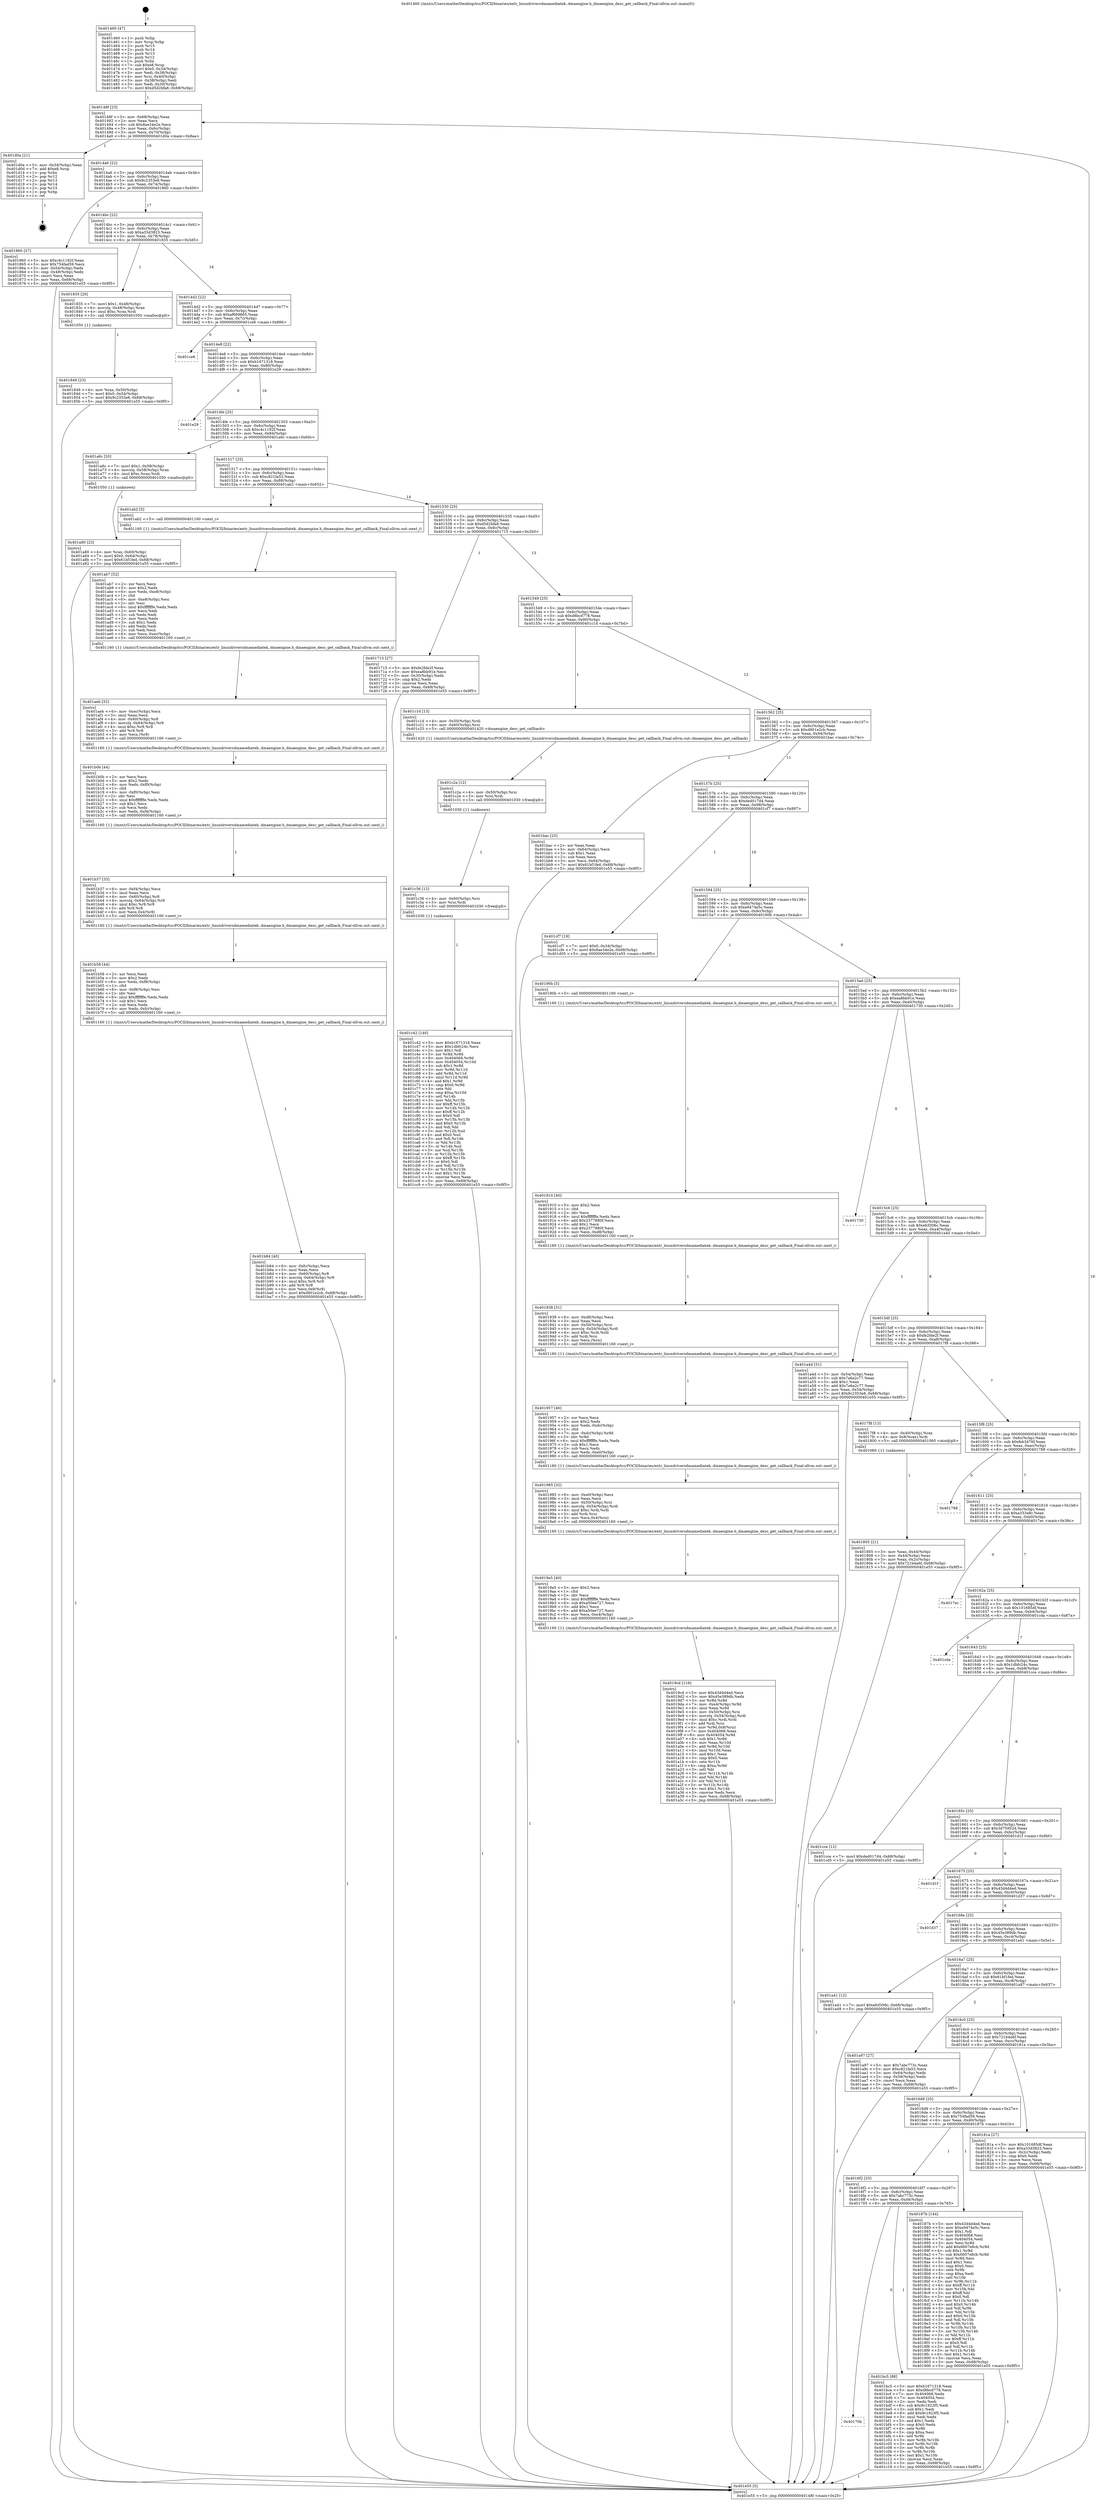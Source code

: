 digraph "0x401460" {
  label = "0x401460 (/mnt/c/Users/mathe/Desktop/tcc/POCII/binaries/extr_linuxdriversdmamediatek..dmaengine.h_dmaengine_desc_get_callback_Final-ollvm.out::main(0))"
  labelloc = "t"
  node[shape=record]

  Entry [label="",width=0.3,height=0.3,shape=circle,fillcolor=black,style=filled]
  "0x40148f" [label="{
     0x40148f [23]\l
     | [instrs]\l
     &nbsp;&nbsp;0x40148f \<+3\>: mov -0x68(%rbp),%eax\l
     &nbsp;&nbsp;0x401492 \<+2\>: mov %eax,%ecx\l
     &nbsp;&nbsp;0x401494 \<+6\>: sub $0x8ae34e2e,%ecx\l
     &nbsp;&nbsp;0x40149a \<+3\>: mov %eax,-0x6c(%rbp)\l
     &nbsp;&nbsp;0x40149d \<+3\>: mov %ecx,-0x70(%rbp)\l
     &nbsp;&nbsp;0x4014a0 \<+6\>: je 0000000000401d0a \<main+0x8aa\>\l
  }"]
  "0x401d0a" [label="{
     0x401d0a [21]\l
     | [instrs]\l
     &nbsp;&nbsp;0x401d0a \<+3\>: mov -0x34(%rbp),%eax\l
     &nbsp;&nbsp;0x401d0d \<+7\>: add $0xe8,%rsp\l
     &nbsp;&nbsp;0x401d14 \<+1\>: pop %rbx\l
     &nbsp;&nbsp;0x401d15 \<+2\>: pop %r12\l
     &nbsp;&nbsp;0x401d17 \<+2\>: pop %r13\l
     &nbsp;&nbsp;0x401d19 \<+2\>: pop %r14\l
     &nbsp;&nbsp;0x401d1b \<+2\>: pop %r15\l
     &nbsp;&nbsp;0x401d1d \<+1\>: pop %rbp\l
     &nbsp;&nbsp;0x401d1e \<+1\>: ret\l
  }"]
  "0x4014a6" [label="{
     0x4014a6 [22]\l
     | [instrs]\l
     &nbsp;&nbsp;0x4014a6 \<+5\>: jmp 00000000004014ab \<main+0x4b\>\l
     &nbsp;&nbsp;0x4014ab \<+3\>: mov -0x6c(%rbp),%eax\l
     &nbsp;&nbsp;0x4014ae \<+5\>: sub $0x9c2353e8,%eax\l
     &nbsp;&nbsp;0x4014b3 \<+3\>: mov %eax,-0x74(%rbp)\l
     &nbsp;&nbsp;0x4014b6 \<+6\>: je 0000000000401860 \<main+0x400\>\l
  }"]
  Exit [label="",width=0.3,height=0.3,shape=circle,fillcolor=black,style=filled,peripheries=2]
  "0x401860" [label="{
     0x401860 [27]\l
     | [instrs]\l
     &nbsp;&nbsp;0x401860 \<+5\>: mov $0xc4c1182f,%eax\l
     &nbsp;&nbsp;0x401865 \<+5\>: mov $0x754fad59,%ecx\l
     &nbsp;&nbsp;0x40186a \<+3\>: mov -0x54(%rbp),%edx\l
     &nbsp;&nbsp;0x40186d \<+3\>: cmp -0x48(%rbp),%edx\l
     &nbsp;&nbsp;0x401870 \<+3\>: cmovl %ecx,%eax\l
     &nbsp;&nbsp;0x401873 \<+3\>: mov %eax,-0x68(%rbp)\l
     &nbsp;&nbsp;0x401876 \<+5\>: jmp 0000000000401e55 \<main+0x9f5\>\l
  }"]
  "0x4014bc" [label="{
     0x4014bc [22]\l
     | [instrs]\l
     &nbsp;&nbsp;0x4014bc \<+5\>: jmp 00000000004014c1 \<main+0x61\>\l
     &nbsp;&nbsp;0x4014c1 \<+3\>: mov -0x6c(%rbp),%eax\l
     &nbsp;&nbsp;0x4014c4 \<+5\>: sub $0xa33d3823,%eax\l
     &nbsp;&nbsp;0x4014c9 \<+3\>: mov %eax,-0x78(%rbp)\l
     &nbsp;&nbsp;0x4014cc \<+6\>: je 0000000000401835 \<main+0x3d5\>\l
  }"]
  "0x401c42" [label="{
     0x401c42 [140]\l
     | [instrs]\l
     &nbsp;&nbsp;0x401c42 \<+5\>: mov $0xb1671318,%eax\l
     &nbsp;&nbsp;0x401c47 \<+5\>: mov $0x1dbfc24c,%ecx\l
     &nbsp;&nbsp;0x401c4c \<+2\>: mov $0x1,%dl\l
     &nbsp;&nbsp;0x401c4e \<+3\>: xor %r8d,%r8d\l
     &nbsp;&nbsp;0x401c51 \<+8\>: mov 0x404068,%r9d\l
     &nbsp;&nbsp;0x401c59 \<+8\>: mov 0x404054,%r10d\l
     &nbsp;&nbsp;0x401c61 \<+4\>: sub $0x1,%r8d\l
     &nbsp;&nbsp;0x401c65 \<+3\>: mov %r9d,%r11d\l
     &nbsp;&nbsp;0x401c68 \<+3\>: add %r8d,%r11d\l
     &nbsp;&nbsp;0x401c6b \<+4\>: imul %r11d,%r9d\l
     &nbsp;&nbsp;0x401c6f \<+4\>: and $0x1,%r9d\l
     &nbsp;&nbsp;0x401c73 \<+4\>: cmp $0x0,%r9d\l
     &nbsp;&nbsp;0x401c77 \<+3\>: sete %bl\l
     &nbsp;&nbsp;0x401c7a \<+4\>: cmp $0xa,%r10d\l
     &nbsp;&nbsp;0x401c7e \<+4\>: setl %r14b\l
     &nbsp;&nbsp;0x401c82 \<+3\>: mov %bl,%r15b\l
     &nbsp;&nbsp;0x401c85 \<+4\>: xor $0xff,%r15b\l
     &nbsp;&nbsp;0x401c89 \<+3\>: mov %r14b,%r12b\l
     &nbsp;&nbsp;0x401c8c \<+4\>: xor $0xff,%r12b\l
     &nbsp;&nbsp;0x401c90 \<+3\>: xor $0x0,%dl\l
     &nbsp;&nbsp;0x401c93 \<+3\>: mov %r15b,%r13b\l
     &nbsp;&nbsp;0x401c96 \<+4\>: and $0x0,%r13b\l
     &nbsp;&nbsp;0x401c9a \<+2\>: and %dl,%bl\l
     &nbsp;&nbsp;0x401c9c \<+3\>: mov %r12b,%sil\l
     &nbsp;&nbsp;0x401c9f \<+4\>: and $0x0,%sil\l
     &nbsp;&nbsp;0x401ca3 \<+3\>: and %dl,%r14b\l
     &nbsp;&nbsp;0x401ca6 \<+3\>: or %bl,%r13b\l
     &nbsp;&nbsp;0x401ca9 \<+3\>: or %r14b,%sil\l
     &nbsp;&nbsp;0x401cac \<+3\>: xor %sil,%r13b\l
     &nbsp;&nbsp;0x401caf \<+3\>: or %r12b,%r15b\l
     &nbsp;&nbsp;0x401cb2 \<+4\>: xor $0xff,%r15b\l
     &nbsp;&nbsp;0x401cb6 \<+3\>: or $0x0,%dl\l
     &nbsp;&nbsp;0x401cb9 \<+3\>: and %dl,%r15b\l
     &nbsp;&nbsp;0x401cbc \<+3\>: or %r15b,%r13b\l
     &nbsp;&nbsp;0x401cbf \<+4\>: test $0x1,%r13b\l
     &nbsp;&nbsp;0x401cc3 \<+3\>: cmovne %ecx,%eax\l
     &nbsp;&nbsp;0x401cc6 \<+3\>: mov %eax,-0x68(%rbp)\l
     &nbsp;&nbsp;0x401cc9 \<+5\>: jmp 0000000000401e55 \<main+0x9f5\>\l
  }"]
  "0x401835" [label="{
     0x401835 [20]\l
     | [instrs]\l
     &nbsp;&nbsp;0x401835 \<+7\>: movl $0x1,-0x48(%rbp)\l
     &nbsp;&nbsp;0x40183c \<+4\>: movslq -0x48(%rbp),%rax\l
     &nbsp;&nbsp;0x401840 \<+4\>: imul $0xc,%rax,%rdi\l
     &nbsp;&nbsp;0x401844 \<+5\>: call 0000000000401050 \<malloc@plt\>\l
     | [calls]\l
     &nbsp;&nbsp;0x401050 \{1\} (unknown)\l
  }"]
  "0x4014d2" [label="{
     0x4014d2 [22]\l
     | [instrs]\l
     &nbsp;&nbsp;0x4014d2 \<+5\>: jmp 00000000004014d7 \<main+0x77\>\l
     &nbsp;&nbsp;0x4014d7 \<+3\>: mov -0x6c(%rbp),%eax\l
     &nbsp;&nbsp;0x4014da \<+5\>: sub $0xaf669665,%eax\l
     &nbsp;&nbsp;0x4014df \<+3\>: mov %eax,-0x7c(%rbp)\l
     &nbsp;&nbsp;0x4014e2 \<+6\>: je 0000000000401ce6 \<main+0x886\>\l
  }"]
  "0x401c36" [label="{
     0x401c36 [12]\l
     | [instrs]\l
     &nbsp;&nbsp;0x401c36 \<+4\>: mov -0x60(%rbp),%rsi\l
     &nbsp;&nbsp;0x401c3a \<+3\>: mov %rsi,%rdi\l
     &nbsp;&nbsp;0x401c3d \<+5\>: call 0000000000401030 \<free@plt\>\l
     | [calls]\l
     &nbsp;&nbsp;0x401030 \{1\} (unknown)\l
  }"]
  "0x401ce6" [label="{
     0x401ce6\l
  }", style=dashed]
  "0x4014e8" [label="{
     0x4014e8 [22]\l
     | [instrs]\l
     &nbsp;&nbsp;0x4014e8 \<+5\>: jmp 00000000004014ed \<main+0x8d\>\l
     &nbsp;&nbsp;0x4014ed \<+3\>: mov -0x6c(%rbp),%eax\l
     &nbsp;&nbsp;0x4014f0 \<+5\>: sub $0xb1671318,%eax\l
     &nbsp;&nbsp;0x4014f5 \<+3\>: mov %eax,-0x80(%rbp)\l
     &nbsp;&nbsp;0x4014f8 \<+6\>: je 0000000000401e29 \<main+0x9c9\>\l
  }"]
  "0x401c2a" [label="{
     0x401c2a [12]\l
     | [instrs]\l
     &nbsp;&nbsp;0x401c2a \<+4\>: mov -0x50(%rbp),%rsi\l
     &nbsp;&nbsp;0x401c2e \<+3\>: mov %rsi,%rdi\l
     &nbsp;&nbsp;0x401c31 \<+5\>: call 0000000000401030 \<free@plt\>\l
     | [calls]\l
     &nbsp;&nbsp;0x401030 \{1\} (unknown)\l
  }"]
  "0x401e29" [label="{
     0x401e29\l
  }", style=dashed]
  "0x4014fe" [label="{
     0x4014fe [25]\l
     | [instrs]\l
     &nbsp;&nbsp;0x4014fe \<+5\>: jmp 0000000000401503 \<main+0xa3\>\l
     &nbsp;&nbsp;0x401503 \<+3\>: mov -0x6c(%rbp),%eax\l
     &nbsp;&nbsp;0x401506 \<+5\>: sub $0xc4c1182f,%eax\l
     &nbsp;&nbsp;0x40150b \<+6\>: mov %eax,-0x84(%rbp)\l
     &nbsp;&nbsp;0x401511 \<+6\>: je 0000000000401a6c \<main+0x60c\>\l
  }"]
  "0x40170b" [label="{
     0x40170b\l
  }", style=dashed]
  "0x401a6c" [label="{
     0x401a6c [20]\l
     | [instrs]\l
     &nbsp;&nbsp;0x401a6c \<+7\>: movl $0x1,-0x58(%rbp)\l
     &nbsp;&nbsp;0x401a73 \<+4\>: movslq -0x58(%rbp),%rax\l
     &nbsp;&nbsp;0x401a77 \<+4\>: imul $0xc,%rax,%rdi\l
     &nbsp;&nbsp;0x401a7b \<+5\>: call 0000000000401050 \<malloc@plt\>\l
     | [calls]\l
     &nbsp;&nbsp;0x401050 \{1\} (unknown)\l
  }"]
  "0x401517" [label="{
     0x401517 [25]\l
     | [instrs]\l
     &nbsp;&nbsp;0x401517 \<+5\>: jmp 000000000040151c \<main+0xbc\>\l
     &nbsp;&nbsp;0x40151c \<+3\>: mov -0x6c(%rbp),%eax\l
     &nbsp;&nbsp;0x40151f \<+5\>: sub $0xc821fa53,%eax\l
     &nbsp;&nbsp;0x401524 \<+6\>: mov %eax,-0x88(%rbp)\l
     &nbsp;&nbsp;0x40152a \<+6\>: je 0000000000401ab2 \<main+0x652\>\l
  }"]
  "0x401bc5" [label="{
     0x401bc5 [88]\l
     | [instrs]\l
     &nbsp;&nbsp;0x401bc5 \<+5\>: mov $0xb1671318,%eax\l
     &nbsp;&nbsp;0x401bca \<+5\>: mov $0xd8bcd778,%ecx\l
     &nbsp;&nbsp;0x401bcf \<+7\>: mov 0x404068,%edx\l
     &nbsp;&nbsp;0x401bd6 \<+7\>: mov 0x404054,%esi\l
     &nbsp;&nbsp;0x401bdd \<+2\>: mov %edx,%edi\l
     &nbsp;&nbsp;0x401bdf \<+6\>: sub $0x9c1923f5,%edi\l
     &nbsp;&nbsp;0x401be5 \<+3\>: sub $0x1,%edi\l
     &nbsp;&nbsp;0x401be8 \<+6\>: add $0x9c1923f5,%edi\l
     &nbsp;&nbsp;0x401bee \<+3\>: imul %edi,%edx\l
     &nbsp;&nbsp;0x401bf1 \<+3\>: and $0x1,%edx\l
     &nbsp;&nbsp;0x401bf4 \<+3\>: cmp $0x0,%edx\l
     &nbsp;&nbsp;0x401bf7 \<+4\>: sete %r8b\l
     &nbsp;&nbsp;0x401bfb \<+3\>: cmp $0xa,%esi\l
     &nbsp;&nbsp;0x401bfe \<+4\>: setl %r9b\l
     &nbsp;&nbsp;0x401c02 \<+3\>: mov %r8b,%r10b\l
     &nbsp;&nbsp;0x401c05 \<+3\>: and %r9b,%r10b\l
     &nbsp;&nbsp;0x401c08 \<+3\>: xor %r9b,%r8b\l
     &nbsp;&nbsp;0x401c0b \<+3\>: or %r8b,%r10b\l
     &nbsp;&nbsp;0x401c0e \<+4\>: test $0x1,%r10b\l
     &nbsp;&nbsp;0x401c12 \<+3\>: cmovne %ecx,%eax\l
     &nbsp;&nbsp;0x401c15 \<+3\>: mov %eax,-0x68(%rbp)\l
     &nbsp;&nbsp;0x401c18 \<+5\>: jmp 0000000000401e55 \<main+0x9f5\>\l
  }"]
  "0x401ab2" [label="{
     0x401ab2 [5]\l
     | [instrs]\l
     &nbsp;&nbsp;0x401ab2 \<+5\>: call 0000000000401160 \<next_i\>\l
     | [calls]\l
     &nbsp;&nbsp;0x401160 \{1\} (/mnt/c/Users/mathe/Desktop/tcc/POCII/binaries/extr_linuxdriversdmamediatek..dmaengine.h_dmaengine_desc_get_callback_Final-ollvm.out::next_i)\l
  }"]
  "0x401530" [label="{
     0x401530 [25]\l
     | [instrs]\l
     &nbsp;&nbsp;0x401530 \<+5\>: jmp 0000000000401535 \<main+0xd5\>\l
     &nbsp;&nbsp;0x401535 \<+3\>: mov -0x6c(%rbp),%eax\l
     &nbsp;&nbsp;0x401538 \<+5\>: sub $0xd5d2bfa8,%eax\l
     &nbsp;&nbsp;0x40153d \<+6\>: mov %eax,-0x8c(%rbp)\l
     &nbsp;&nbsp;0x401543 \<+6\>: je 0000000000401715 \<main+0x2b5\>\l
  }"]
  "0x401b84" [label="{
     0x401b84 [40]\l
     | [instrs]\l
     &nbsp;&nbsp;0x401b84 \<+6\>: mov -0xfc(%rbp),%ecx\l
     &nbsp;&nbsp;0x401b8a \<+3\>: imul %eax,%ecx\l
     &nbsp;&nbsp;0x401b8d \<+4\>: mov -0x60(%rbp),%r8\l
     &nbsp;&nbsp;0x401b91 \<+4\>: movslq -0x64(%rbp),%r9\l
     &nbsp;&nbsp;0x401b95 \<+4\>: imul $0xc,%r9,%r9\l
     &nbsp;&nbsp;0x401b99 \<+3\>: add %r9,%r8\l
     &nbsp;&nbsp;0x401b9c \<+4\>: mov %ecx,0x8(%r8)\l
     &nbsp;&nbsp;0x401ba0 \<+7\>: movl $0xd901e2cb,-0x68(%rbp)\l
     &nbsp;&nbsp;0x401ba7 \<+5\>: jmp 0000000000401e55 \<main+0x9f5\>\l
  }"]
  "0x401715" [label="{
     0x401715 [27]\l
     | [instrs]\l
     &nbsp;&nbsp;0x401715 \<+5\>: mov $0xfe2fde2f,%eax\l
     &nbsp;&nbsp;0x40171a \<+5\>: mov $0xea8bb91e,%ecx\l
     &nbsp;&nbsp;0x40171f \<+3\>: mov -0x30(%rbp),%edx\l
     &nbsp;&nbsp;0x401722 \<+3\>: cmp $0x2,%edx\l
     &nbsp;&nbsp;0x401725 \<+3\>: cmovne %ecx,%eax\l
     &nbsp;&nbsp;0x401728 \<+3\>: mov %eax,-0x68(%rbp)\l
     &nbsp;&nbsp;0x40172b \<+5\>: jmp 0000000000401e55 \<main+0x9f5\>\l
  }"]
  "0x401549" [label="{
     0x401549 [25]\l
     | [instrs]\l
     &nbsp;&nbsp;0x401549 \<+5\>: jmp 000000000040154e \<main+0xee\>\l
     &nbsp;&nbsp;0x40154e \<+3\>: mov -0x6c(%rbp),%eax\l
     &nbsp;&nbsp;0x401551 \<+5\>: sub $0xd8bcd778,%eax\l
     &nbsp;&nbsp;0x401556 \<+6\>: mov %eax,-0x90(%rbp)\l
     &nbsp;&nbsp;0x40155c \<+6\>: je 0000000000401c1d \<main+0x7bd\>\l
  }"]
  "0x401e55" [label="{
     0x401e55 [5]\l
     | [instrs]\l
     &nbsp;&nbsp;0x401e55 \<+5\>: jmp 000000000040148f \<main+0x2f\>\l
  }"]
  "0x401460" [label="{
     0x401460 [47]\l
     | [instrs]\l
     &nbsp;&nbsp;0x401460 \<+1\>: push %rbp\l
     &nbsp;&nbsp;0x401461 \<+3\>: mov %rsp,%rbp\l
     &nbsp;&nbsp;0x401464 \<+2\>: push %r15\l
     &nbsp;&nbsp;0x401466 \<+2\>: push %r14\l
     &nbsp;&nbsp;0x401468 \<+2\>: push %r13\l
     &nbsp;&nbsp;0x40146a \<+2\>: push %r12\l
     &nbsp;&nbsp;0x40146c \<+1\>: push %rbx\l
     &nbsp;&nbsp;0x40146d \<+7\>: sub $0xe8,%rsp\l
     &nbsp;&nbsp;0x401474 \<+7\>: movl $0x0,-0x34(%rbp)\l
     &nbsp;&nbsp;0x40147b \<+3\>: mov %edi,-0x38(%rbp)\l
     &nbsp;&nbsp;0x40147e \<+4\>: mov %rsi,-0x40(%rbp)\l
     &nbsp;&nbsp;0x401482 \<+3\>: mov -0x38(%rbp),%edi\l
     &nbsp;&nbsp;0x401485 \<+3\>: mov %edi,-0x30(%rbp)\l
     &nbsp;&nbsp;0x401488 \<+7\>: movl $0xd5d2bfa8,-0x68(%rbp)\l
  }"]
  "0x401b58" [label="{
     0x401b58 [44]\l
     | [instrs]\l
     &nbsp;&nbsp;0x401b58 \<+2\>: xor %ecx,%ecx\l
     &nbsp;&nbsp;0x401b5a \<+5\>: mov $0x2,%edx\l
     &nbsp;&nbsp;0x401b5f \<+6\>: mov %edx,-0xf8(%rbp)\l
     &nbsp;&nbsp;0x401b65 \<+1\>: cltd\l
     &nbsp;&nbsp;0x401b66 \<+6\>: mov -0xf8(%rbp),%esi\l
     &nbsp;&nbsp;0x401b6c \<+2\>: idiv %esi\l
     &nbsp;&nbsp;0x401b6e \<+6\>: imul $0xfffffffe,%edx,%edx\l
     &nbsp;&nbsp;0x401b74 \<+3\>: sub $0x1,%ecx\l
     &nbsp;&nbsp;0x401b77 \<+2\>: sub %ecx,%edx\l
     &nbsp;&nbsp;0x401b79 \<+6\>: mov %edx,-0xfc(%rbp)\l
     &nbsp;&nbsp;0x401b7f \<+5\>: call 0000000000401160 \<next_i\>\l
     | [calls]\l
     &nbsp;&nbsp;0x401160 \{1\} (/mnt/c/Users/mathe/Desktop/tcc/POCII/binaries/extr_linuxdriversdmamediatek..dmaengine.h_dmaengine_desc_get_callback_Final-ollvm.out::next_i)\l
  }"]
  "0x401c1d" [label="{
     0x401c1d [13]\l
     | [instrs]\l
     &nbsp;&nbsp;0x401c1d \<+4\>: mov -0x50(%rbp),%rdi\l
     &nbsp;&nbsp;0x401c21 \<+4\>: mov -0x60(%rbp),%rsi\l
     &nbsp;&nbsp;0x401c25 \<+5\>: call 0000000000401420 \<dmaengine_desc_get_callback\>\l
     | [calls]\l
     &nbsp;&nbsp;0x401420 \{1\} (/mnt/c/Users/mathe/Desktop/tcc/POCII/binaries/extr_linuxdriversdmamediatek..dmaengine.h_dmaengine_desc_get_callback_Final-ollvm.out::dmaengine_desc_get_callback)\l
  }"]
  "0x401562" [label="{
     0x401562 [25]\l
     | [instrs]\l
     &nbsp;&nbsp;0x401562 \<+5\>: jmp 0000000000401567 \<main+0x107\>\l
     &nbsp;&nbsp;0x401567 \<+3\>: mov -0x6c(%rbp),%eax\l
     &nbsp;&nbsp;0x40156a \<+5\>: sub $0xd901e2cb,%eax\l
     &nbsp;&nbsp;0x40156f \<+6\>: mov %eax,-0x94(%rbp)\l
     &nbsp;&nbsp;0x401575 \<+6\>: je 0000000000401bac \<main+0x74c\>\l
  }"]
  "0x401b37" [label="{
     0x401b37 [33]\l
     | [instrs]\l
     &nbsp;&nbsp;0x401b37 \<+6\>: mov -0xf4(%rbp),%ecx\l
     &nbsp;&nbsp;0x401b3d \<+3\>: imul %eax,%ecx\l
     &nbsp;&nbsp;0x401b40 \<+4\>: mov -0x60(%rbp),%r8\l
     &nbsp;&nbsp;0x401b44 \<+4\>: movslq -0x64(%rbp),%r9\l
     &nbsp;&nbsp;0x401b48 \<+4\>: imul $0xc,%r9,%r9\l
     &nbsp;&nbsp;0x401b4c \<+3\>: add %r9,%r8\l
     &nbsp;&nbsp;0x401b4f \<+4\>: mov %ecx,0x4(%r8)\l
     &nbsp;&nbsp;0x401b53 \<+5\>: call 0000000000401160 \<next_i\>\l
     | [calls]\l
     &nbsp;&nbsp;0x401160 \{1\} (/mnt/c/Users/mathe/Desktop/tcc/POCII/binaries/extr_linuxdriversdmamediatek..dmaengine.h_dmaengine_desc_get_callback_Final-ollvm.out::next_i)\l
  }"]
  "0x401bac" [label="{
     0x401bac [25]\l
     | [instrs]\l
     &nbsp;&nbsp;0x401bac \<+2\>: xor %eax,%eax\l
     &nbsp;&nbsp;0x401bae \<+3\>: mov -0x64(%rbp),%ecx\l
     &nbsp;&nbsp;0x401bb1 \<+3\>: sub $0x1,%eax\l
     &nbsp;&nbsp;0x401bb4 \<+2\>: sub %eax,%ecx\l
     &nbsp;&nbsp;0x401bb6 \<+3\>: mov %ecx,-0x64(%rbp)\l
     &nbsp;&nbsp;0x401bb9 \<+7\>: movl $0x61bf1fed,-0x68(%rbp)\l
     &nbsp;&nbsp;0x401bc0 \<+5\>: jmp 0000000000401e55 \<main+0x9f5\>\l
  }"]
  "0x40157b" [label="{
     0x40157b [25]\l
     | [instrs]\l
     &nbsp;&nbsp;0x40157b \<+5\>: jmp 0000000000401580 \<main+0x120\>\l
     &nbsp;&nbsp;0x401580 \<+3\>: mov -0x6c(%rbp),%eax\l
     &nbsp;&nbsp;0x401583 \<+5\>: sub $0xded017d4,%eax\l
     &nbsp;&nbsp;0x401588 \<+6\>: mov %eax,-0x98(%rbp)\l
     &nbsp;&nbsp;0x40158e \<+6\>: je 0000000000401cf7 \<main+0x897\>\l
  }"]
  "0x401b0b" [label="{
     0x401b0b [44]\l
     | [instrs]\l
     &nbsp;&nbsp;0x401b0b \<+2\>: xor %ecx,%ecx\l
     &nbsp;&nbsp;0x401b0d \<+5\>: mov $0x2,%edx\l
     &nbsp;&nbsp;0x401b12 \<+6\>: mov %edx,-0xf0(%rbp)\l
     &nbsp;&nbsp;0x401b18 \<+1\>: cltd\l
     &nbsp;&nbsp;0x401b19 \<+6\>: mov -0xf0(%rbp),%esi\l
     &nbsp;&nbsp;0x401b1f \<+2\>: idiv %esi\l
     &nbsp;&nbsp;0x401b21 \<+6\>: imul $0xfffffffe,%edx,%edx\l
     &nbsp;&nbsp;0x401b27 \<+3\>: sub $0x1,%ecx\l
     &nbsp;&nbsp;0x401b2a \<+2\>: sub %ecx,%edx\l
     &nbsp;&nbsp;0x401b2c \<+6\>: mov %edx,-0xf4(%rbp)\l
     &nbsp;&nbsp;0x401b32 \<+5\>: call 0000000000401160 \<next_i\>\l
     | [calls]\l
     &nbsp;&nbsp;0x401160 \{1\} (/mnt/c/Users/mathe/Desktop/tcc/POCII/binaries/extr_linuxdriversdmamediatek..dmaengine.h_dmaengine_desc_get_callback_Final-ollvm.out::next_i)\l
  }"]
  "0x401cf7" [label="{
     0x401cf7 [19]\l
     | [instrs]\l
     &nbsp;&nbsp;0x401cf7 \<+7\>: movl $0x0,-0x34(%rbp)\l
     &nbsp;&nbsp;0x401cfe \<+7\>: movl $0x8ae34e2e,-0x68(%rbp)\l
     &nbsp;&nbsp;0x401d05 \<+5\>: jmp 0000000000401e55 \<main+0x9f5\>\l
  }"]
  "0x401594" [label="{
     0x401594 [25]\l
     | [instrs]\l
     &nbsp;&nbsp;0x401594 \<+5\>: jmp 0000000000401599 \<main+0x139\>\l
     &nbsp;&nbsp;0x401599 \<+3\>: mov -0x6c(%rbp),%eax\l
     &nbsp;&nbsp;0x40159c \<+5\>: sub $0xe9474e5c,%eax\l
     &nbsp;&nbsp;0x4015a1 \<+6\>: mov %eax,-0x9c(%rbp)\l
     &nbsp;&nbsp;0x4015a7 \<+6\>: je 000000000040190b \<main+0x4ab\>\l
  }"]
  "0x401aeb" [label="{
     0x401aeb [32]\l
     | [instrs]\l
     &nbsp;&nbsp;0x401aeb \<+6\>: mov -0xec(%rbp),%ecx\l
     &nbsp;&nbsp;0x401af1 \<+3\>: imul %eax,%ecx\l
     &nbsp;&nbsp;0x401af4 \<+4\>: mov -0x60(%rbp),%r8\l
     &nbsp;&nbsp;0x401af8 \<+4\>: movslq -0x64(%rbp),%r9\l
     &nbsp;&nbsp;0x401afc \<+4\>: imul $0xc,%r9,%r9\l
     &nbsp;&nbsp;0x401b00 \<+3\>: add %r9,%r8\l
     &nbsp;&nbsp;0x401b03 \<+3\>: mov %ecx,(%r8)\l
     &nbsp;&nbsp;0x401b06 \<+5\>: call 0000000000401160 \<next_i\>\l
     | [calls]\l
     &nbsp;&nbsp;0x401160 \{1\} (/mnt/c/Users/mathe/Desktop/tcc/POCII/binaries/extr_linuxdriversdmamediatek..dmaengine.h_dmaengine_desc_get_callback_Final-ollvm.out::next_i)\l
  }"]
  "0x40190b" [label="{
     0x40190b [5]\l
     | [instrs]\l
     &nbsp;&nbsp;0x40190b \<+5\>: call 0000000000401160 \<next_i\>\l
     | [calls]\l
     &nbsp;&nbsp;0x401160 \{1\} (/mnt/c/Users/mathe/Desktop/tcc/POCII/binaries/extr_linuxdriversdmamediatek..dmaengine.h_dmaengine_desc_get_callback_Final-ollvm.out::next_i)\l
  }"]
  "0x4015ad" [label="{
     0x4015ad [25]\l
     | [instrs]\l
     &nbsp;&nbsp;0x4015ad \<+5\>: jmp 00000000004015b2 \<main+0x152\>\l
     &nbsp;&nbsp;0x4015b2 \<+3\>: mov -0x6c(%rbp),%eax\l
     &nbsp;&nbsp;0x4015b5 \<+5\>: sub $0xea8bb91e,%eax\l
     &nbsp;&nbsp;0x4015ba \<+6\>: mov %eax,-0xa0(%rbp)\l
     &nbsp;&nbsp;0x4015c0 \<+6\>: je 0000000000401730 \<main+0x2d0\>\l
  }"]
  "0x401ab7" [label="{
     0x401ab7 [52]\l
     | [instrs]\l
     &nbsp;&nbsp;0x401ab7 \<+2\>: xor %ecx,%ecx\l
     &nbsp;&nbsp;0x401ab9 \<+5\>: mov $0x2,%edx\l
     &nbsp;&nbsp;0x401abe \<+6\>: mov %edx,-0xe8(%rbp)\l
     &nbsp;&nbsp;0x401ac4 \<+1\>: cltd\l
     &nbsp;&nbsp;0x401ac5 \<+6\>: mov -0xe8(%rbp),%esi\l
     &nbsp;&nbsp;0x401acb \<+2\>: idiv %esi\l
     &nbsp;&nbsp;0x401acd \<+6\>: imul $0xfffffffe,%edx,%edx\l
     &nbsp;&nbsp;0x401ad3 \<+2\>: mov %ecx,%edi\l
     &nbsp;&nbsp;0x401ad5 \<+2\>: sub %edx,%edi\l
     &nbsp;&nbsp;0x401ad7 \<+2\>: mov %ecx,%edx\l
     &nbsp;&nbsp;0x401ad9 \<+3\>: sub $0x1,%edx\l
     &nbsp;&nbsp;0x401adc \<+2\>: add %edx,%edi\l
     &nbsp;&nbsp;0x401ade \<+2\>: sub %edi,%ecx\l
     &nbsp;&nbsp;0x401ae0 \<+6\>: mov %ecx,-0xec(%rbp)\l
     &nbsp;&nbsp;0x401ae6 \<+5\>: call 0000000000401160 \<next_i\>\l
     | [calls]\l
     &nbsp;&nbsp;0x401160 \{1\} (/mnt/c/Users/mathe/Desktop/tcc/POCII/binaries/extr_linuxdriversdmamediatek..dmaengine.h_dmaengine_desc_get_callback_Final-ollvm.out::next_i)\l
  }"]
  "0x401730" [label="{
     0x401730\l
  }", style=dashed]
  "0x4015c6" [label="{
     0x4015c6 [25]\l
     | [instrs]\l
     &nbsp;&nbsp;0x4015c6 \<+5\>: jmp 00000000004015cb \<main+0x16b\>\l
     &nbsp;&nbsp;0x4015cb \<+3\>: mov -0x6c(%rbp),%eax\l
     &nbsp;&nbsp;0x4015ce \<+5\>: sub $0xefcf306c,%eax\l
     &nbsp;&nbsp;0x4015d3 \<+6\>: mov %eax,-0xa4(%rbp)\l
     &nbsp;&nbsp;0x4015d9 \<+6\>: je 0000000000401a4d \<main+0x5ed\>\l
  }"]
  "0x401a80" [label="{
     0x401a80 [23]\l
     | [instrs]\l
     &nbsp;&nbsp;0x401a80 \<+4\>: mov %rax,-0x60(%rbp)\l
     &nbsp;&nbsp;0x401a84 \<+7\>: movl $0x0,-0x64(%rbp)\l
     &nbsp;&nbsp;0x401a8b \<+7\>: movl $0x61bf1fed,-0x68(%rbp)\l
     &nbsp;&nbsp;0x401a92 \<+5\>: jmp 0000000000401e55 \<main+0x9f5\>\l
  }"]
  "0x401a4d" [label="{
     0x401a4d [31]\l
     | [instrs]\l
     &nbsp;&nbsp;0x401a4d \<+3\>: mov -0x54(%rbp),%eax\l
     &nbsp;&nbsp;0x401a50 \<+5\>: sub $0x7a6a2c77,%eax\l
     &nbsp;&nbsp;0x401a55 \<+3\>: add $0x1,%eax\l
     &nbsp;&nbsp;0x401a58 \<+5\>: add $0x7a6a2c77,%eax\l
     &nbsp;&nbsp;0x401a5d \<+3\>: mov %eax,-0x54(%rbp)\l
     &nbsp;&nbsp;0x401a60 \<+7\>: movl $0x9c2353e8,-0x68(%rbp)\l
     &nbsp;&nbsp;0x401a67 \<+5\>: jmp 0000000000401e55 \<main+0x9f5\>\l
  }"]
  "0x4015df" [label="{
     0x4015df [25]\l
     | [instrs]\l
     &nbsp;&nbsp;0x4015df \<+5\>: jmp 00000000004015e4 \<main+0x184\>\l
     &nbsp;&nbsp;0x4015e4 \<+3\>: mov -0x6c(%rbp),%eax\l
     &nbsp;&nbsp;0x4015e7 \<+5\>: sub $0xfe2fde2f,%eax\l
     &nbsp;&nbsp;0x4015ec \<+6\>: mov %eax,-0xa8(%rbp)\l
     &nbsp;&nbsp;0x4015f2 \<+6\>: je 00000000004017f8 \<main+0x398\>\l
  }"]
  "0x4019cd" [label="{
     0x4019cd [116]\l
     | [instrs]\l
     &nbsp;&nbsp;0x4019cd \<+5\>: mov $0x43d4d4ed,%ecx\l
     &nbsp;&nbsp;0x4019d2 \<+5\>: mov $0x45e389db,%edx\l
     &nbsp;&nbsp;0x4019d7 \<+3\>: xor %r8d,%r8d\l
     &nbsp;&nbsp;0x4019da \<+7\>: mov -0xe4(%rbp),%r9d\l
     &nbsp;&nbsp;0x4019e1 \<+4\>: imul %eax,%r9d\l
     &nbsp;&nbsp;0x4019e5 \<+4\>: mov -0x50(%rbp),%rsi\l
     &nbsp;&nbsp;0x4019e9 \<+4\>: movslq -0x54(%rbp),%rdi\l
     &nbsp;&nbsp;0x4019ed \<+4\>: imul $0xc,%rdi,%rdi\l
     &nbsp;&nbsp;0x4019f1 \<+3\>: add %rdi,%rsi\l
     &nbsp;&nbsp;0x4019f4 \<+4\>: mov %r9d,0x8(%rsi)\l
     &nbsp;&nbsp;0x4019f8 \<+7\>: mov 0x404068,%eax\l
     &nbsp;&nbsp;0x4019ff \<+8\>: mov 0x404054,%r9d\l
     &nbsp;&nbsp;0x401a07 \<+4\>: sub $0x1,%r8d\l
     &nbsp;&nbsp;0x401a0b \<+3\>: mov %eax,%r10d\l
     &nbsp;&nbsp;0x401a0e \<+3\>: add %r8d,%r10d\l
     &nbsp;&nbsp;0x401a11 \<+4\>: imul %r10d,%eax\l
     &nbsp;&nbsp;0x401a15 \<+3\>: and $0x1,%eax\l
     &nbsp;&nbsp;0x401a18 \<+3\>: cmp $0x0,%eax\l
     &nbsp;&nbsp;0x401a1b \<+4\>: sete %r11b\l
     &nbsp;&nbsp;0x401a1f \<+4\>: cmp $0xa,%r9d\l
     &nbsp;&nbsp;0x401a23 \<+3\>: setl %bl\l
     &nbsp;&nbsp;0x401a26 \<+3\>: mov %r11b,%r14b\l
     &nbsp;&nbsp;0x401a29 \<+3\>: and %bl,%r14b\l
     &nbsp;&nbsp;0x401a2c \<+3\>: xor %bl,%r11b\l
     &nbsp;&nbsp;0x401a2f \<+3\>: or %r11b,%r14b\l
     &nbsp;&nbsp;0x401a32 \<+4\>: test $0x1,%r14b\l
     &nbsp;&nbsp;0x401a36 \<+3\>: cmovne %edx,%ecx\l
     &nbsp;&nbsp;0x401a39 \<+3\>: mov %ecx,-0x68(%rbp)\l
     &nbsp;&nbsp;0x401a3c \<+5\>: jmp 0000000000401e55 \<main+0x9f5\>\l
  }"]
  "0x4017f8" [label="{
     0x4017f8 [13]\l
     | [instrs]\l
     &nbsp;&nbsp;0x4017f8 \<+4\>: mov -0x40(%rbp),%rax\l
     &nbsp;&nbsp;0x4017fc \<+4\>: mov 0x8(%rax),%rdi\l
     &nbsp;&nbsp;0x401800 \<+5\>: call 0000000000401060 \<atoi@plt\>\l
     | [calls]\l
     &nbsp;&nbsp;0x401060 \{1\} (unknown)\l
  }"]
  "0x4015f8" [label="{
     0x4015f8 [25]\l
     | [instrs]\l
     &nbsp;&nbsp;0x4015f8 \<+5\>: jmp 00000000004015fd \<main+0x19d\>\l
     &nbsp;&nbsp;0x4015fd \<+3\>: mov -0x6c(%rbp),%eax\l
     &nbsp;&nbsp;0x401600 \<+5\>: sub $0xfeb3476f,%eax\l
     &nbsp;&nbsp;0x401605 \<+6\>: mov %eax,-0xac(%rbp)\l
     &nbsp;&nbsp;0x40160b \<+6\>: je 0000000000401788 \<main+0x328\>\l
  }"]
  "0x401805" [label="{
     0x401805 [21]\l
     | [instrs]\l
     &nbsp;&nbsp;0x401805 \<+3\>: mov %eax,-0x44(%rbp)\l
     &nbsp;&nbsp;0x401808 \<+3\>: mov -0x44(%rbp),%eax\l
     &nbsp;&nbsp;0x40180b \<+3\>: mov %eax,-0x2c(%rbp)\l
     &nbsp;&nbsp;0x40180e \<+7\>: movl $0x721b4a6f,-0x68(%rbp)\l
     &nbsp;&nbsp;0x401815 \<+5\>: jmp 0000000000401e55 \<main+0x9f5\>\l
  }"]
  "0x4019a5" [label="{
     0x4019a5 [40]\l
     | [instrs]\l
     &nbsp;&nbsp;0x4019a5 \<+5\>: mov $0x2,%ecx\l
     &nbsp;&nbsp;0x4019aa \<+1\>: cltd\l
     &nbsp;&nbsp;0x4019ab \<+2\>: idiv %ecx\l
     &nbsp;&nbsp;0x4019ad \<+6\>: imul $0xfffffffe,%edx,%ecx\l
     &nbsp;&nbsp;0x4019b3 \<+6\>: sub $0xa50ee727,%ecx\l
     &nbsp;&nbsp;0x4019b9 \<+3\>: add $0x1,%ecx\l
     &nbsp;&nbsp;0x4019bc \<+6\>: add $0xa50ee727,%ecx\l
     &nbsp;&nbsp;0x4019c2 \<+6\>: mov %ecx,-0xe4(%rbp)\l
     &nbsp;&nbsp;0x4019c8 \<+5\>: call 0000000000401160 \<next_i\>\l
     | [calls]\l
     &nbsp;&nbsp;0x401160 \{1\} (/mnt/c/Users/mathe/Desktop/tcc/POCII/binaries/extr_linuxdriversdmamediatek..dmaengine.h_dmaengine_desc_get_callback_Final-ollvm.out::next_i)\l
  }"]
  "0x401788" [label="{
     0x401788\l
  }", style=dashed]
  "0x401611" [label="{
     0x401611 [25]\l
     | [instrs]\l
     &nbsp;&nbsp;0x401611 \<+5\>: jmp 0000000000401616 \<main+0x1b6\>\l
     &nbsp;&nbsp;0x401616 \<+3\>: mov -0x6c(%rbp),%eax\l
     &nbsp;&nbsp;0x401619 \<+5\>: sub $0xa333a8c,%eax\l
     &nbsp;&nbsp;0x40161e \<+6\>: mov %eax,-0xb0(%rbp)\l
     &nbsp;&nbsp;0x401624 \<+6\>: je 00000000004017ec \<main+0x38c\>\l
  }"]
  "0x401985" [label="{
     0x401985 [32]\l
     | [instrs]\l
     &nbsp;&nbsp;0x401985 \<+6\>: mov -0xe0(%rbp),%ecx\l
     &nbsp;&nbsp;0x40198b \<+3\>: imul %eax,%ecx\l
     &nbsp;&nbsp;0x40198e \<+4\>: mov -0x50(%rbp),%rsi\l
     &nbsp;&nbsp;0x401992 \<+4\>: movslq -0x54(%rbp),%rdi\l
     &nbsp;&nbsp;0x401996 \<+4\>: imul $0xc,%rdi,%rdi\l
     &nbsp;&nbsp;0x40199a \<+3\>: add %rdi,%rsi\l
     &nbsp;&nbsp;0x40199d \<+3\>: mov %ecx,0x4(%rsi)\l
     &nbsp;&nbsp;0x4019a0 \<+5\>: call 0000000000401160 \<next_i\>\l
     | [calls]\l
     &nbsp;&nbsp;0x401160 \{1\} (/mnt/c/Users/mathe/Desktop/tcc/POCII/binaries/extr_linuxdriversdmamediatek..dmaengine.h_dmaengine_desc_get_callback_Final-ollvm.out::next_i)\l
  }"]
  "0x4017ec" [label="{
     0x4017ec\l
  }", style=dashed]
  "0x40162a" [label="{
     0x40162a [25]\l
     | [instrs]\l
     &nbsp;&nbsp;0x40162a \<+5\>: jmp 000000000040162f \<main+0x1cf\>\l
     &nbsp;&nbsp;0x40162f \<+3\>: mov -0x6c(%rbp),%eax\l
     &nbsp;&nbsp;0x401632 \<+5\>: sub $0x101685df,%eax\l
     &nbsp;&nbsp;0x401637 \<+6\>: mov %eax,-0xb4(%rbp)\l
     &nbsp;&nbsp;0x40163d \<+6\>: je 0000000000401cda \<main+0x87a\>\l
  }"]
  "0x401957" [label="{
     0x401957 [46]\l
     | [instrs]\l
     &nbsp;&nbsp;0x401957 \<+2\>: xor %ecx,%ecx\l
     &nbsp;&nbsp;0x401959 \<+5\>: mov $0x2,%edx\l
     &nbsp;&nbsp;0x40195e \<+6\>: mov %edx,-0xdc(%rbp)\l
     &nbsp;&nbsp;0x401964 \<+1\>: cltd\l
     &nbsp;&nbsp;0x401965 \<+7\>: mov -0xdc(%rbp),%r8d\l
     &nbsp;&nbsp;0x40196c \<+3\>: idiv %r8d\l
     &nbsp;&nbsp;0x40196f \<+6\>: imul $0xfffffffe,%edx,%edx\l
     &nbsp;&nbsp;0x401975 \<+3\>: sub $0x1,%ecx\l
     &nbsp;&nbsp;0x401978 \<+2\>: sub %ecx,%edx\l
     &nbsp;&nbsp;0x40197a \<+6\>: mov %edx,-0xe0(%rbp)\l
     &nbsp;&nbsp;0x401980 \<+5\>: call 0000000000401160 \<next_i\>\l
     | [calls]\l
     &nbsp;&nbsp;0x401160 \{1\} (/mnt/c/Users/mathe/Desktop/tcc/POCII/binaries/extr_linuxdriversdmamediatek..dmaengine.h_dmaengine_desc_get_callback_Final-ollvm.out::next_i)\l
  }"]
  "0x401cda" [label="{
     0x401cda\l
  }", style=dashed]
  "0x401643" [label="{
     0x401643 [25]\l
     | [instrs]\l
     &nbsp;&nbsp;0x401643 \<+5\>: jmp 0000000000401648 \<main+0x1e8\>\l
     &nbsp;&nbsp;0x401648 \<+3\>: mov -0x6c(%rbp),%eax\l
     &nbsp;&nbsp;0x40164b \<+5\>: sub $0x1dbfc24c,%eax\l
     &nbsp;&nbsp;0x401650 \<+6\>: mov %eax,-0xb8(%rbp)\l
     &nbsp;&nbsp;0x401656 \<+6\>: je 0000000000401cce \<main+0x86e\>\l
  }"]
  "0x401938" [label="{
     0x401938 [31]\l
     | [instrs]\l
     &nbsp;&nbsp;0x401938 \<+6\>: mov -0xd8(%rbp),%ecx\l
     &nbsp;&nbsp;0x40193e \<+3\>: imul %eax,%ecx\l
     &nbsp;&nbsp;0x401941 \<+4\>: mov -0x50(%rbp),%rsi\l
     &nbsp;&nbsp;0x401945 \<+4\>: movslq -0x54(%rbp),%rdi\l
     &nbsp;&nbsp;0x401949 \<+4\>: imul $0xc,%rdi,%rdi\l
     &nbsp;&nbsp;0x40194d \<+3\>: add %rdi,%rsi\l
     &nbsp;&nbsp;0x401950 \<+2\>: mov %ecx,(%rsi)\l
     &nbsp;&nbsp;0x401952 \<+5\>: call 0000000000401160 \<next_i\>\l
     | [calls]\l
     &nbsp;&nbsp;0x401160 \{1\} (/mnt/c/Users/mathe/Desktop/tcc/POCII/binaries/extr_linuxdriversdmamediatek..dmaengine.h_dmaengine_desc_get_callback_Final-ollvm.out::next_i)\l
  }"]
  "0x401cce" [label="{
     0x401cce [12]\l
     | [instrs]\l
     &nbsp;&nbsp;0x401cce \<+7\>: movl $0xded017d4,-0x68(%rbp)\l
     &nbsp;&nbsp;0x401cd5 \<+5\>: jmp 0000000000401e55 \<main+0x9f5\>\l
  }"]
  "0x40165c" [label="{
     0x40165c [25]\l
     | [instrs]\l
     &nbsp;&nbsp;0x40165c \<+5\>: jmp 0000000000401661 \<main+0x201\>\l
     &nbsp;&nbsp;0x401661 \<+3\>: mov -0x6c(%rbp),%eax\l
     &nbsp;&nbsp;0x401664 \<+5\>: sub $0x3d75952d,%eax\l
     &nbsp;&nbsp;0x401669 \<+6\>: mov %eax,-0xbc(%rbp)\l
     &nbsp;&nbsp;0x40166f \<+6\>: je 0000000000401d1f \<main+0x8bf\>\l
  }"]
  "0x401910" [label="{
     0x401910 [40]\l
     | [instrs]\l
     &nbsp;&nbsp;0x401910 \<+5\>: mov $0x2,%ecx\l
     &nbsp;&nbsp;0x401915 \<+1\>: cltd\l
     &nbsp;&nbsp;0x401916 \<+2\>: idiv %ecx\l
     &nbsp;&nbsp;0x401918 \<+6\>: imul $0xfffffffe,%edx,%ecx\l
     &nbsp;&nbsp;0x40191e \<+6\>: add $0x2377880f,%ecx\l
     &nbsp;&nbsp;0x401924 \<+3\>: add $0x1,%ecx\l
     &nbsp;&nbsp;0x401927 \<+6\>: sub $0x2377880f,%ecx\l
     &nbsp;&nbsp;0x40192d \<+6\>: mov %ecx,-0xd8(%rbp)\l
     &nbsp;&nbsp;0x401933 \<+5\>: call 0000000000401160 \<next_i\>\l
     | [calls]\l
     &nbsp;&nbsp;0x401160 \{1\} (/mnt/c/Users/mathe/Desktop/tcc/POCII/binaries/extr_linuxdriversdmamediatek..dmaengine.h_dmaengine_desc_get_callback_Final-ollvm.out::next_i)\l
  }"]
  "0x401d1f" [label="{
     0x401d1f\l
  }", style=dashed]
  "0x401675" [label="{
     0x401675 [25]\l
     | [instrs]\l
     &nbsp;&nbsp;0x401675 \<+5\>: jmp 000000000040167a \<main+0x21a\>\l
     &nbsp;&nbsp;0x40167a \<+3\>: mov -0x6c(%rbp),%eax\l
     &nbsp;&nbsp;0x40167d \<+5\>: sub $0x43d4d4ed,%eax\l
     &nbsp;&nbsp;0x401682 \<+6\>: mov %eax,-0xc0(%rbp)\l
     &nbsp;&nbsp;0x401688 \<+6\>: je 0000000000401d37 \<main+0x8d7\>\l
  }"]
  "0x4016f2" [label="{
     0x4016f2 [25]\l
     | [instrs]\l
     &nbsp;&nbsp;0x4016f2 \<+5\>: jmp 00000000004016f7 \<main+0x297\>\l
     &nbsp;&nbsp;0x4016f7 \<+3\>: mov -0x6c(%rbp),%eax\l
     &nbsp;&nbsp;0x4016fa \<+5\>: sub $0x7abc773c,%eax\l
     &nbsp;&nbsp;0x4016ff \<+6\>: mov %eax,-0xd4(%rbp)\l
     &nbsp;&nbsp;0x401705 \<+6\>: je 0000000000401bc5 \<main+0x765\>\l
  }"]
  "0x401d37" [label="{
     0x401d37\l
  }", style=dashed]
  "0x40168e" [label="{
     0x40168e [25]\l
     | [instrs]\l
     &nbsp;&nbsp;0x40168e \<+5\>: jmp 0000000000401693 \<main+0x233\>\l
     &nbsp;&nbsp;0x401693 \<+3\>: mov -0x6c(%rbp),%eax\l
     &nbsp;&nbsp;0x401696 \<+5\>: sub $0x45e389db,%eax\l
     &nbsp;&nbsp;0x40169b \<+6\>: mov %eax,-0xc4(%rbp)\l
     &nbsp;&nbsp;0x4016a1 \<+6\>: je 0000000000401a41 \<main+0x5e1\>\l
  }"]
  "0x40187b" [label="{
     0x40187b [144]\l
     | [instrs]\l
     &nbsp;&nbsp;0x40187b \<+5\>: mov $0x43d4d4ed,%eax\l
     &nbsp;&nbsp;0x401880 \<+5\>: mov $0xe9474e5c,%ecx\l
     &nbsp;&nbsp;0x401885 \<+2\>: mov $0x1,%dl\l
     &nbsp;&nbsp;0x401887 \<+7\>: mov 0x404068,%esi\l
     &nbsp;&nbsp;0x40188e \<+7\>: mov 0x404054,%edi\l
     &nbsp;&nbsp;0x401895 \<+3\>: mov %esi,%r8d\l
     &nbsp;&nbsp;0x401898 \<+7\>: add $0x6607e8cb,%r8d\l
     &nbsp;&nbsp;0x40189f \<+4\>: sub $0x1,%r8d\l
     &nbsp;&nbsp;0x4018a3 \<+7\>: sub $0x6607e8cb,%r8d\l
     &nbsp;&nbsp;0x4018aa \<+4\>: imul %r8d,%esi\l
     &nbsp;&nbsp;0x4018ae \<+3\>: and $0x1,%esi\l
     &nbsp;&nbsp;0x4018b1 \<+3\>: cmp $0x0,%esi\l
     &nbsp;&nbsp;0x4018b4 \<+4\>: sete %r9b\l
     &nbsp;&nbsp;0x4018b8 \<+3\>: cmp $0xa,%edi\l
     &nbsp;&nbsp;0x4018bb \<+4\>: setl %r10b\l
     &nbsp;&nbsp;0x4018bf \<+3\>: mov %r9b,%r11b\l
     &nbsp;&nbsp;0x4018c2 \<+4\>: xor $0xff,%r11b\l
     &nbsp;&nbsp;0x4018c6 \<+3\>: mov %r10b,%bl\l
     &nbsp;&nbsp;0x4018c9 \<+3\>: xor $0xff,%bl\l
     &nbsp;&nbsp;0x4018cc \<+3\>: xor $0x0,%dl\l
     &nbsp;&nbsp;0x4018cf \<+3\>: mov %r11b,%r14b\l
     &nbsp;&nbsp;0x4018d2 \<+4\>: and $0x0,%r14b\l
     &nbsp;&nbsp;0x4018d6 \<+3\>: and %dl,%r9b\l
     &nbsp;&nbsp;0x4018d9 \<+3\>: mov %bl,%r15b\l
     &nbsp;&nbsp;0x4018dc \<+4\>: and $0x0,%r15b\l
     &nbsp;&nbsp;0x4018e0 \<+3\>: and %dl,%r10b\l
     &nbsp;&nbsp;0x4018e3 \<+3\>: or %r9b,%r14b\l
     &nbsp;&nbsp;0x4018e6 \<+3\>: or %r10b,%r15b\l
     &nbsp;&nbsp;0x4018e9 \<+3\>: xor %r15b,%r14b\l
     &nbsp;&nbsp;0x4018ec \<+3\>: or %bl,%r11b\l
     &nbsp;&nbsp;0x4018ef \<+4\>: xor $0xff,%r11b\l
     &nbsp;&nbsp;0x4018f3 \<+3\>: or $0x0,%dl\l
     &nbsp;&nbsp;0x4018f6 \<+3\>: and %dl,%r11b\l
     &nbsp;&nbsp;0x4018f9 \<+3\>: or %r11b,%r14b\l
     &nbsp;&nbsp;0x4018fc \<+4\>: test $0x1,%r14b\l
     &nbsp;&nbsp;0x401900 \<+3\>: cmovne %ecx,%eax\l
     &nbsp;&nbsp;0x401903 \<+3\>: mov %eax,-0x68(%rbp)\l
     &nbsp;&nbsp;0x401906 \<+5\>: jmp 0000000000401e55 \<main+0x9f5\>\l
  }"]
  "0x401a41" [label="{
     0x401a41 [12]\l
     | [instrs]\l
     &nbsp;&nbsp;0x401a41 \<+7\>: movl $0xefcf306c,-0x68(%rbp)\l
     &nbsp;&nbsp;0x401a48 \<+5\>: jmp 0000000000401e55 \<main+0x9f5\>\l
  }"]
  "0x4016a7" [label="{
     0x4016a7 [25]\l
     | [instrs]\l
     &nbsp;&nbsp;0x4016a7 \<+5\>: jmp 00000000004016ac \<main+0x24c\>\l
     &nbsp;&nbsp;0x4016ac \<+3\>: mov -0x6c(%rbp),%eax\l
     &nbsp;&nbsp;0x4016af \<+5\>: sub $0x61bf1fed,%eax\l
     &nbsp;&nbsp;0x4016b4 \<+6\>: mov %eax,-0xc8(%rbp)\l
     &nbsp;&nbsp;0x4016ba \<+6\>: je 0000000000401a97 \<main+0x637\>\l
  }"]
  "0x401849" [label="{
     0x401849 [23]\l
     | [instrs]\l
     &nbsp;&nbsp;0x401849 \<+4\>: mov %rax,-0x50(%rbp)\l
     &nbsp;&nbsp;0x40184d \<+7\>: movl $0x0,-0x54(%rbp)\l
     &nbsp;&nbsp;0x401854 \<+7\>: movl $0x9c2353e8,-0x68(%rbp)\l
     &nbsp;&nbsp;0x40185b \<+5\>: jmp 0000000000401e55 \<main+0x9f5\>\l
  }"]
  "0x401a97" [label="{
     0x401a97 [27]\l
     | [instrs]\l
     &nbsp;&nbsp;0x401a97 \<+5\>: mov $0x7abc773c,%eax\l
     &nbsp;&nbsp;0x401a9c \<+5\>: mov $0xc821fa53,%ecx\l
     &nbsp;&nbsp;0x401aa1 \<+3\>: mov -0x64(%rbp),%edx\l
     &nbsp;&nbsp;0x401aa4 \<+3\>: cmp -0x58(%rbp),%edx\l
     &nbsp;&nbsp;0x401aa7 \<+3\>: cmovl %ecx,%eax\l
     &nbsp;&nbsp;0x401aaa \<+3\>: mov %eax,-0x68(%rbp)\l
     &nbsp;&nbsp;0x401aad \<+5\>: jmp 0000000000401e55 \<main+0x9f5\>\l
  }"]
  "0x4016c0" [label="{
     0x4016c0 [25]\l
     | [instrs]\l
     &nbsp;&nbsp;0x4016c0 \<+5\>: jmp 00000000004016c5 \<main+0x265\>\l
     &nbsp;&nbsp;0x4016c5 \<+3\>: mov -0x6c(%rbp),%eax\l
     &nbsp;&nbsp;0x4016c8 \<+5\>: sub $0x721b4a6f,%eax\l
     &nbsp;&nbsp;0x4016cd \<+6\>: mov %eax,-0xcc(%rbp)\l
     &nbsp;&nbsp;0x4016d3 \<+6\>: je 000000000040181a \<main+0x3ba\>\l
  }"]
  "0x4016d9" [label="{
     0x4016d9 [25]\l
     | [instrs]\l
     &nbsp;&nbsp;0x4016d9 \<+5\>: jmp 00000000004016de \<main+0x27e\>\l
     &nbsp;&nbsp;0x4016de \<+3\>: mov -0x6c(%rbp),%eax\l
     &nbsp;&nbsp;0x4016e1 \<+5\>: sub $0x754fad59,%eax\l
     &nbsp;&nbsp;0x4016e6 \<+6\>: mov %eax,-0xd0(%rbp)\l
     &nbsp;&nbsp;0x4016ec \<+6\>: je 000000000040187b \<main+0x41b\>\l
  }"]
  "0x40181a" [label="{
     0x40181a [27]\l
     | [instrs]\l
     &nbsp;&nbsp;0x40181a \<+5\>: mov $0x101685df,%eax\l
     &nbsp;&nbsp;0x40181f \<+5\>: mov $0xa33d3823,%ecx\l
     &nbsp;&nbsp;0x401824 \<+3\>: mov -0x2c(%rbp),%edx\l
     &nbsp;&nbsp;0x401827 \<+3\>: cmp $0x0,%edx\l
     &nbsp;&nbsp;0x40182a \<+3\>: cmove %ecx,%eax\l
     &nbsp;&nbsp;0x40182d \<+3\>: mov %eax,-0x68(%rbp)\l
     &nbsp;&nbsp;0x401830 \<+5\>: jmp 0000000000401e55 \<main+0x9f5\>\l
  }"]
  Entry -> "0x401460" [label=" 1"]
  "0x40148f" -> "0x401d0a" [label=" 1"]
  "0x40148f" -> "0x4014a6" [label=" 19"]
  "0x401d0a" -> Exit [label=" 1"]
  "0x4014a6" -> "0x401860" [label=" 2"]
  "0x4014a6" -> "0x4014bc" [label=" 17"]
  "0x401cf7" -> "0x401e55" [label=" 1"]
  "0x4014bc" -> "0x401835" [label=" 1"]
  "0x4014bc" -> "0x4014d2" [label=" 16"]
  "0x401cce" -> "0x401e55" [label=" 1"]
  "0x4014d2" -> "0x401ce6" [label=" 0"]
  "0x4014d2" -> "0x4014e8" [label=" 16"]
  "0x401c42" -> "0x401e55" [label=" 1"]
  "0x4014e8" -> "0x401e29" [label=" 0"]
  "0x4014e8" -> "0x4014fe" [label=" 16"]
  "0x401c36" -> "0x401c42" [label=" 1"]
  "0x4014fe" -> "0x401a6c" [label=" 1"]
  "0x4014fe" -> "0x401517" [label=" 15"]
  "0x401c2a" -> "0x401c36" [label=" 1"]
  "0x401517" -> "0x401ab2" [label=" 1"]
  "0x401517" -> "0x401530" [label=" 14"]
  "0x401c1d" -> "0x401c2a" [label=" 1"]
  "0x401530" -> "0x401715" [label=" 1"]
  "0x401530" -> "0x401549" [label=" 13"]
  "0x401715" -> "0x401e55" [label=" 1"]
  "0x401460" -> "0x40148f" [label=" 1"]
  "0x401e55" -> "0x40148f" [label=" 19"]
  "0x4016f2" -> "0x40170b" [label=" 0"]
  "0x401549" -> "0x401c1d" [label=" 1"]
  "0x401549" -> "0x401562" [label=" 12"]
  "0x4016f2" -> "0x401bc5" [label=" 1"]
  "0x401562" -> "0x401bac" [label=" 1"]
  "0x401562" -> "0x40157b" [label=" 11"]
  "0x401bc5" -> "0x401e55" [label=" 1"]
  "0x40157b" -> "0x401cf7" [label=" 1"]
  "0x40157b" -> "0x401594" [label=" 10"]
  "0x401bac" -> "0x401e55" [label=" 1"]
  "0x401594" -> "0x40190b" [label=" 1"]
  "0x401594" -> "0x4015ad" [label=" 9"]
  "0x401b84" -> "0x401e55" [label=" 1"]
  "0x4015ad" -> "0x401730" [label=" 0"]
  "0x4015ad" -> "0x4015c6" [label=" 9"]
  "0x401b58" -> "0x401b84" [label=" 1"]
  "0x4015c6" -> "0x401a4d" [label=" 1"]
  "0x4015c6" -> "0x4015df" [label=" 8"]
  "0x401b37" -> "0x401b58" [label=" 1"]
  "0x4015df" -> "0x4017f8" [label=" 1"]
  "0x4015df" -> "0x4015f8" [label=" 7"]
  "0x4017f8" -> "0x401805" [label=" 1"]
  "0x401805" -> "0x401e55" [label=" 1"]
  "0x401b0b" -> "0x401b37" [label=" 1"]
  "0x4015f8" -> "0x401788" [label=" 0"]
  "0x4015f8" -> "0x401611" [label=" 7"]
  "0x401aeb" -> "0x401b0b" [label=" 1"]
  "0x401611" -> "0x4017ec" [label=" 0"]
  "0x401611" -> "0x40162a" [label=" 7"]
  "0x401ab7" -> "0x401aeb" [label=" 1"]
  "0x40162a" -> "0x401cda" [label=" 0"]
  "0x40162a" -> "0x401643" [label=" 7"]
  "0x401ab2" -> "0x401ab7" [label=" 1"]
  "0x401643" -> "0x401cce" [label=" 1"]
  "0x401643" -> "0x40165c" [label=" 6"]
  "0x401a97" -> "0x401e55" [label=" 2"]
  "0x40165c" -> "0x401d1f" [label=" 0"]
  "0x40165c" -> "0x401675" [label=" 6"]
  "0x401a80" -> "0x401e55" [label=" 1"]
  "0x401675" -> "0x401d37" [label=" 0"]
  "0x401675" -> "0x40168e" [label=" 6"]
  "0x401a6c" -> "0x401a80" [label=" 1"]
  "0x40168e" -> "0x401a41" [label=" 1"]
  "0x40168e" -> "0x4016a7" [label=" 5"]
  "0x401a4d" -> "0x401e55" [label=" 1"]
  "0x4016a7" -> "0x401a97" [label=" 2"]
  "0x4016a7" -> "0x4016c0" [label=" 3"]
  "0x4019cd" -> "0x401e55" [label=" 1"]
  "0x4016c0" -> "0x40181a" [label=" 1"]
  "0x4016c0" -> "0x4016d9" [label=" 2"]
  "0x40181a" -> "0x401e55" [label=" 1"]
  "0x401835" -> "0x401849" [label=" 1"]
  "0x401849" -> "0x401e55" [label=" 1"]
  "0x401860" -> "0x401e55" [label=" 2"]
  "0x401a41" -> "0x401e55" [label=" 1"]
  "0x4016d9" -> "0x40187b" [label=" 1"]
  "0x4016d9" -> "0x4016f2" [label=" 1"]
  "0x40187b" -> "0x401e55" [label=" 1"]
  "0x40190b" -> "0x401910" [label=" 1"]
  "0x401910" -> "0x401938" [label=" 1"]
  "0x401938" -> "0x401957" [label=" 1"]
  "0x401957" -> "0x401985" [label=" 1"]
  "0x401985" -> "0x4019a5" [label=" 1"]
  "0x4019a5" -> "0x4019cd" [label=" 1"]
}
